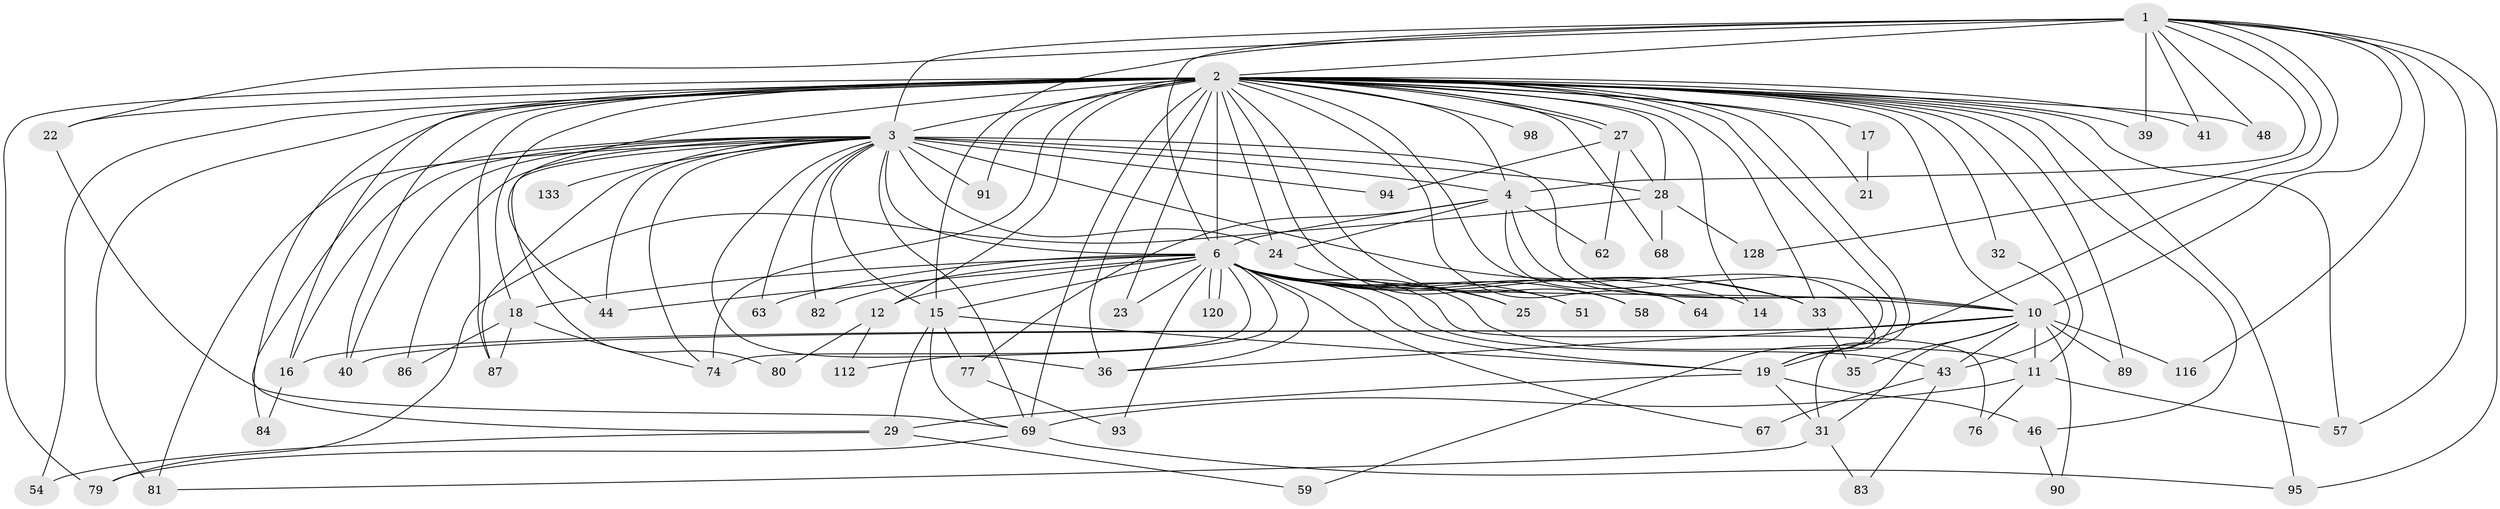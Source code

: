 // original degree distribution, {19: 0.0072992700729927005, 30: 0.0072992700729927005, 21: 0.0072992700729927005, 15: 0.0072992700729927005, 29: 0.014598540145985401, 28: 0.0072992700729927005, 20: 0.0072992700729927005, 25: 0.0072992700729927005, 22: 0.0072992700729927005, 6: 0.043795620437956206, 4: 0.08759124087591241, 3: 0.16058394160583941, 2: 0.5693430656934306, 7: 0.0072992700729927005, 8: 0.0072992700729927005, 5: 0.043795620437956206, 9: 0.0072992700729927005}
// Generated by graph-tools (version 1.1) at 2025/14/03/09/25 04:14:18]
// undirected, 68 vertices, 161 edges
graph export_dot {
graph [start="1"]
  node [color=gray90,style=filled];
  1;
  2 [super="+5+53+113+20+7"];
  3 [super="+49+56+115+125+9+61+37+34"];
  4 [super="+92+47"];
  6 [super="+8+42+73"];
  10;
  11 [super="+26+105"];
  12;
  14;
  15;
  16;
  17;
  18;
  19 [super="+101+55"];
  21;
  22;
  23;
  24;
  25;
  27;
  28;
  29 [super="+45"];
  31 [super="+50"];
  32;
  33;
  35;
  36 [super="+137+103+104"];
  39;
  40 [super="+119"];
  41;
  43 [super="+65"];
  44 [super="+70"];
  46;
  48;
  51;
  54;
  57 [super="+109"];
  58;
  59;
  62;
  63;
  64;
  67;
  68;
  69 [super="+75"];
  74 [super="+96"];
  76;
  77;
  79 [super="+108+123"];
  80;
  81;
  82;
  83;
  84;
  86;
  87 [super="+88"];
  89;
  90;
  91;
  93;
  94;
  95;
  98;
  112;
  116;
  120;
  128;
  133;
  1 -- 2 [weight=3];
  1 -- 3 [weight=2];
  1 -- 4;
  1 -- 6 [weight=2];
  1 -- 10;
  1 -- 15;
  1 -- 19;
  1 -- 22;
  1 -- 39;
  1 -- 41;
  1 -- 48;
  1 -- 57;
  1 -- 95;
  1 -- 116;
  1 -- 128;
  2 -- 3 [weight=12];
  2 -- 4 [weight=3];
  2 -- 6 [weight=9];
  2 -- 10 [weight=4];
  2 -- 12;
  2 -- 16;
  2 -- 17 [weight=2];
  2 -- 18;
  2 -- 22;
  2 -- 27;
  2 -- 27;
  2 -- 40;
  2 -- 46 [weight=2];
  2 -- 59;
  2 -- 68;
  2 -- 79 [weight=3];
  2 -- 36 [weight=2];
  2 -- 64;
  2 -- 81;
  2 -- 21;
  2 -- 28 [weight=2];
  2 -- 95;
  2 -- 32;
  2 -- 33;
  2 -- 39;
  2 -- 41;
  2 -- 48;
  2 -- 57;
  2 -- 24 [weight=3];
  2 -- 11;
  2 -- 87;
  2 -- 51;
  2 -- 54;
  2 -- 69 [weight=2];
  2 -- 74 [weight=2];
  2 -- 14;
  2 -- 19;
  2 -- 23;
  2 -- 89;
  2 -- 91;
  2 -- 29;
  2 -- 31 [weight=2];
  2 -- 98;
  2 -- 44;
  2 -- 58;
  3 -- 4 [weight=4];
  3 -- 6 [weight=8];
  3 -- 10 [weight=3];
  3 -- 15;
  3 -- 36;
  3 -- 80;
  3 -- 86;
  3 -- 16;
  3 -- 82;
  3 -- 84;
  3 -- 40 [weight=2];
  3 -- 33;
  3 -- 133;
  3 -- 44;
  3 -- 87;
  3 -- 24;
  3 -- 28 [weight=3];
  3 -- 94;
  3 -- 63;
  3 -- 81;
  3 -- 74;
  3 -- 91;
  3 -- 69;
  4 -- 6 [weight=3];
  4 -- 10;
  4 -- 24;
  4 -- 62;
  4 -- 77;
  4 -- 19;
  6 -- 10 [weight=2];
  6 -- 12;
  6 -- 14;
  6 -- 23;
  6 -- 25;
  6 -- 51;
  6 -- 58;
  6 -- 76;
  6 -- 82;
  6 -- 120;
  6 -- 120;
  6 -- 36 [weight=2];
  6 -- 44;
  6 -- 64;
  6 -- 11;
  6 -- 18 [weight=2];
  6 -- 93;
  6 -- 33;
  6 -- 43;
  6 -- 112;
  6 -- 63;
  6 -- 67;
  6 -- 19;
  6 -- 15;
  6 -- 74;
  10 -- 11 [weight=2];
  10 -- 16;
  10 -- 31;
  10 -- 35;
  10 -- 36;
  10 -- 43;
  10 -- 89;
  10 -- 90;
  10 -- 116;
  10 -- 40;
  11 -- 76;
  11 -- 57;
  11 -- 69;
  12 -- 80;
  12 -- 112;
  15 -- 29;
  15 -- 77;
  15 -- 19;
  15 -- 69;
  16 -- 84;
  17 -- 21;
  18 -- 86;
  18 -- 87;
  18 -- 74;
  19 -- 29;
  19 -- 46;
  19 -- 31;
  22 -- 69;
  24 -- 25;
  27 -- 28;
  27 -- 62;
  27 -- 94;
  28 -- 68;
  28 -- 79;
  28 -- 128;
  29 -- 54;
  29 -- 59;
  31 -- 81;
  31 -- 83;
  32 -- 43;
  33 -- 35;
  43 -- 67;
  43 -- 83;
  46 -- 90;
  69 -- 95;
  69 -- 79;
  77 -- 93;
}
